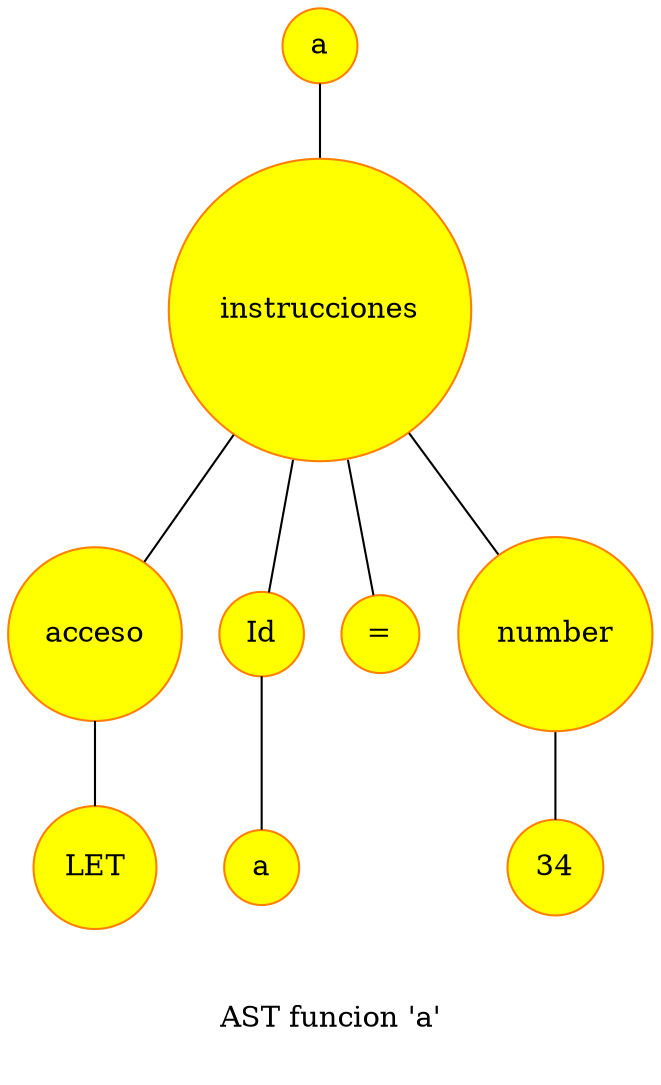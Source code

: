 digraph G
{
node[shape = circle]
    node[style = filled]
    node[fillcolor = "#FFFF00"]
    node[color = "#FF7F00"]
    edge[color = "#000000",arrowhead=none]
node1[label="Declaracion"]
node2[label="acceso"]
node3[label="Id"]
node4[label="LET"]
node5[label="a"]
node6[label="="]
node7[label="number"]
node8[label="34"]
node7->node8
node1->node2
node2->node4
node1->node3
node3->node5
node1->node6
node1->node7
node0[label="a"]
node1[label="instrucciones"]
node0->node1

 label="\n\nAST funcion 'a'\n\n"}